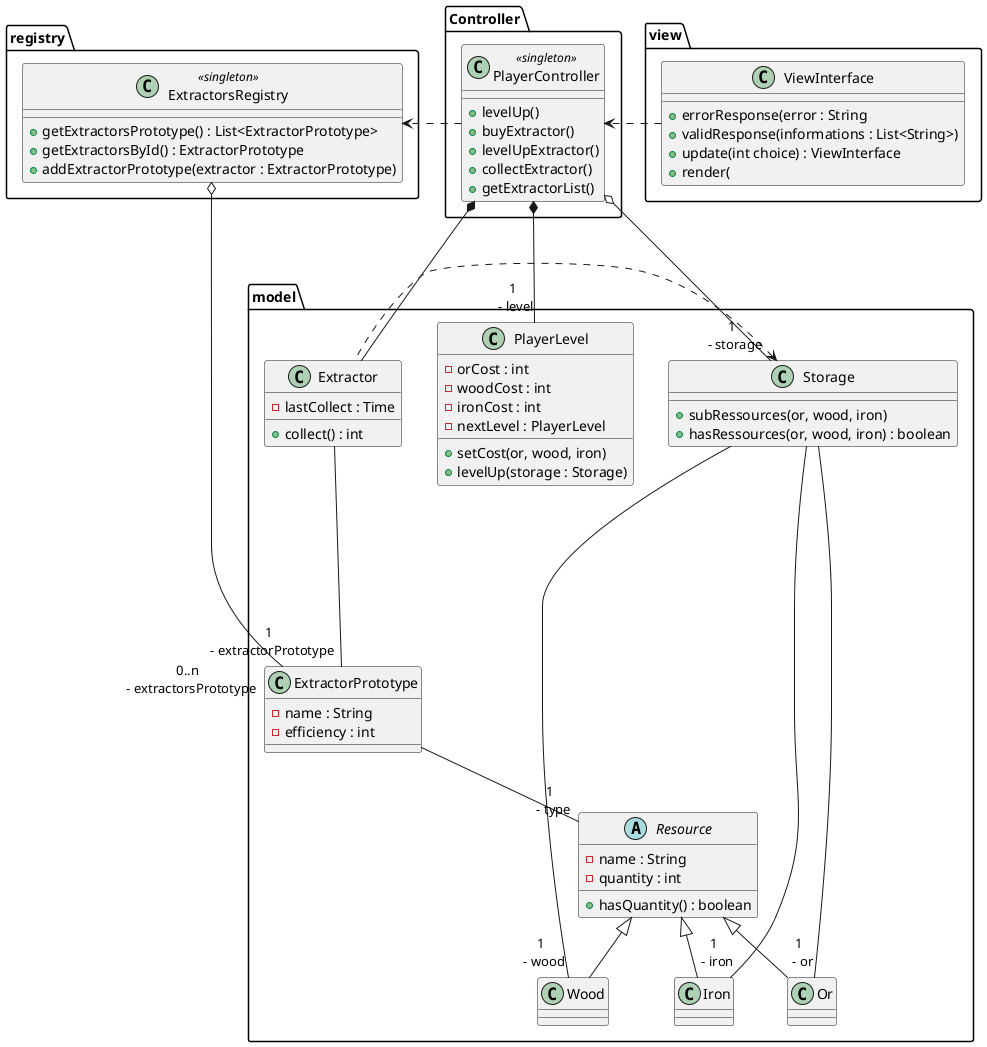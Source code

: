 @startuml
'https://plantuml.com/class-diagram

package Controller{
    class PlayerController <<singleton>>{
        + levelUp()
        + buyExtractor()
        + levelUpExtractor()
        + collectExtractor()
        + getExtractorList()
    }

}

package registry {
    class ExtractorsRegistry <<singleton>>{
         + getExtractorsPrototype() : List<ExtractorPrototype>
         + getExtractorsById() : ExtractorPrototype
         + addExtractorPrototype(extractor : ExtractorPrototype)
     }
}

package model {



    ExtractorsRegistry o-- "0..n \n - extractorsPrototype" ExtractorPrototype
    Extractor .left.> Storage
    PlayerController .right.> ExtractorsRegistry

    class ExtractorPrototype {
        - name : String
        - efficiency : int
    }
    class Extractor {
        - lastCollect : Time
        + collect() : int
    }
    PlayerController *-- Extractor
    ExtractorPrototype -- "1 \n - type"Resource
    Extractor ---- "1 \n - extractorPrototype" ExtractorPrototype

    PlayerController *--- "1 \n - level" PlayerLevel
    PlayerController o-- "1 \n - storage" Storage
    abstract class Resource{
        - name : String
        - quantity : int
        + hasQuantity() : boolean
    }

    class Storage {
        + subRessources(or, wood, iron)
        + hasRessources(or, wood, iron) : boolean
    }
    Storage -- "1 \n - or" Or
    Storage -- "1 \n - wood" Wood
    Storage -- "1 \n - iron" Iron

    class Or extends Resource {
    }

    class Wood extends Resource {
    }


    class Iron extends Resource {
    }

    class PlayerLevel {
        - orCost : int
        - woodCost : int
        - ironCost : int
        - nextLevel : PlayerLevel
        + setCost(or, wood, iron)
        + levelUp(storage : Storage)
    }
}


package view {
    class ViewInterface {
     + errorResponse(error : String
     + validResponse(informations : List<String>)
     + update(int choice) : ViewInterface
     + render(
    }
}

ViewInterface .right.> PlayerController
@enduml